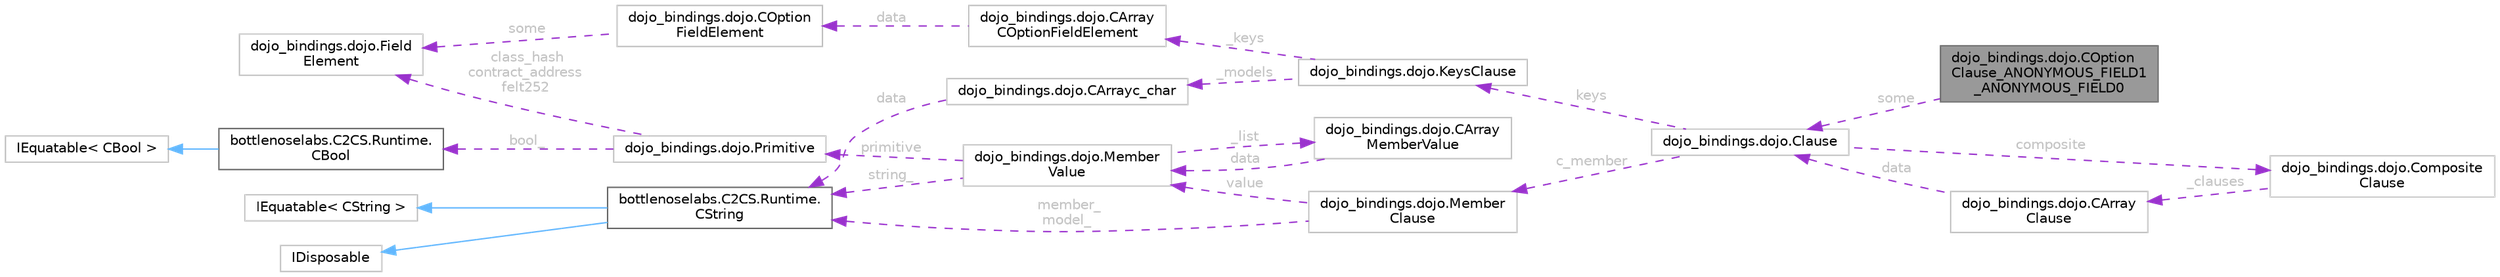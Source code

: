 digraph "dojo_bindings.dojo.COptionClause_ANONYMOUS_FIELD1_ANONYMOUS_FIELD0"
{
 // LATEX_PDF_SIZE
  bgcolor="transparent";
  edge [fontname=Helvetica,fontsize=10,labelfontname=Helvetica,labelfontsize=10];
  node [fontname=Helvetica,fontsize=10,shape=box,height=0.2,width=0.4];
  rankdir="LR";
  Node1 [id="Node000001",label="dojo_bindings.dojo.COption\lClause_ANONYMOUS_FIELD1\l_ANONYMOUS_FIELD0",height=0.2,width=0.4,color="gray40", fillcolor="grey60", style="filled", fontcolor="black",tooltip=" "];
  Node2 -> Node1 [id="edge1_Node000001_Node000002",dir="back",color="darkorchid3",style="dashed",tooltip=" ",label=" some",fontcolor="grey" ];
  Node2 [id="Node000002",label="dojo_bindings.dojo.Clause",height=0.2,width=0.4,color="grey75", fillcolor="white", style="filled",URL="$structdojo__bindings_1_1dojo_1_1_clause.html",tooltip=" "];
  Node3 -> Node2 [id="edge2_Node000002_Node000003",dir="back",color="darkorchid3",style="dashed",tooltip=" ",label=" keys",fontcolor="grey" ];
  Node3 [id="Node000003",label="dojo_bindings.dojo.KeysClause",height=0.2,width=0.4,color="grey75", fillcolor="white", style="filled",URL="$structdojo__bindings_1_1dojo_1_1_keys_clause.html",tooltip=" "];
  Node4 -> Node3 [id="edge3_Node000003_Node000004",dir="back",color="darkorchid3",style="dashed",tooltip=" ",label=" _keys",fontcolor="grey" ];
  Node4 [id="Node000004",label="dojo_bindings.dojo.CArray\lCOptionFieldElement",height=0.2,width=0.4,color="grey75", fillcolor="white", style="filled",URL="$structdojo__bindings_1_1dojo_1_1_c_array_c_option_field_element.html",tooltip=" "];
  Node5 -> Node4 [id="edge4_Node000004_Node000005",dir="back",color="darkorchid3",style="dashed",tooltip=" ",label=" data",fontcolor="grey" ];
  Node5 [id="Node000005",label="dojo_bindings.dojo.COption\lFieldElement",height=0.2,width=0.4,color="grey75", fillcolor="white", style="filled",URL="$structdojo__bindings_1_1dojo_1_1_c_option_field_element.html",tooltip=" "];
  Node6 -> Node5 [id="edge5_Node000005_Node000006",dir="back",color="darkorchid3",style="dashed",tooltip=" ",label=" some",fontcolor="grey" ];
  Node6 [id="Node000006",label="dojo_bindings.dojo.Field\lElement",height=0.2,width=0.4,color="grey75", fillcolor="white", style="filled",URL="$structdojo__bindings_1_1dojo_1_1_field_element.html",tooltip=" "];
  Node7 -> Node3 [id="edge6_Node000003_Node000007",dir="back",color="darkorchid3",style="dashed",tooltip=" ",label=" _models",fontcolor="grey" ];
  Node7 [id="Node000007",label="dojo_bindings.dojo.CArrayc_char",height=0.2,width=0.4,color="grey75", fillcolor="white", style="filled",URL="$structdojo__bindings_1_1dojo_1_1_c_arrayc__char.html",tooltip=" "];
  Node8 -> Node7 [id="edge7_Node000007_Node000008",dir="back",color="darkorchid3",style="dashed",tooltip=" ",label=" data",fontcolor="grey" ];
  Node8 [id="Node000008",label="bottlenoselabs.C2CS.Runtime.\lCString",height=0.2,width=0.4,color="gray40", fillcolor="white", style="filled",URL="$structbottlenoselabs_1_1_c2_c_s_1_1_runtime_1_1_c_string.html",tooltip="A pointer value type of bytes that represent a string; the C type char*."];
  Node9 -> Node8 [id="edge8_Node000008_Node000009",dir="back",color="steelblue1",style="solid",tooltip=" "];
  Node9 [id="Node000009",label="IEquatable\< CString \>",height=0.2,width=0.4,color="grey75", fillcolor="white", style="filled",tooltip=" "];
  Node10 -> Node8 [id="edge9_Node000008_Node000010",dir="back",color="steelblue1",style="solid",tooltip=" "];
  Node10 [id="Node000010",label="IDisposable",height=0.2,width=0.4,color="grey75", fillcolor="white", style="filled",tooltip=" "];
  Node11 -> Node2 [id="edge10_Node000002_Node000011",dir="back",color="darkorchid3",style="dashed",tooltip=" ",label=" c_member",fontcolor="grey" ];
  Node11 [id="Node000011",label="dojo_bindings.dojo.Member\lClause",height=0.2,width=0.4,color="grey75", fillcolor="white", style="filled",URL="$structdojo__bindings_1_1dojo_1_1_member_clause.html",tooltip=" "];
  Node8 -> Node11 [id="edge11_Node000011_Node000008",dir="back",color="darkorchid3",style="dashed",tooltip=" ",label=" member_\nmodel_",fontcolor="grey" ];
  Node12 -> Node11 [id="edge12_Node000011_Node000012",dir="back",color="darkorchid3",style="dashed",tooltip=" ",label=" value",fontcolor="grey" ];
  Node12 [id="Node000012",label="dojo_bindings.dojo.Member\lValue",height=0.2,width=0.4,color="grey75", fillcolor="white", style="filled",URL="$structdojo__bindings_1_1dojo_1_1_member_value.html",tooltip=" "];
  Node13 -> Node12 [id="edge13_Node000012_Node000013",dir="back",color="darkorchid3",style="dashed",tooltip=" ",label=" primitive",fontcolor="grey" ];
  Node13 [id="Node000013",label="dojo_bindings.dojo.Primitive",height=0.2,width=0.4,color="grey75", fillcolor="white", style="filled",URL="$structdojo__bindings_1_1dojo_1_1_primitive.html",tooltip=" "];
  Node14 -> Node13 [id="edge14_Node000013_Node000014",dir="back",color="darkorchid3",style="dashed",tooltip=" ",label=" bool_",fontcolor="grey" ];
  Node14 [id="Node000014",label="bottlenoselabs.C2CS.Runtime.\lCBool",height=0.2,width=0.4,color="gray40", fillcolor="white", style="filled",URL="$structbottlenoselabs_1_1_c2_c_s_1_1_runtime_1_1_c_bool.html",tooltip="A boolean value type with the same memory layout as a byte in both managed and unmanaged contexts; eq..."];
  Node15 -> Node14 [id="edge15_Node000014_Node000015",dir="back",color="steelblue1",style="solid",tooltip=" "];
  Node15 [id="Node000015",label="IEquatable\< CBool \>",height=0.2,width=0.4,color="grey75", fillcolor="white", style="filled",tooltip=" "];
  Node6 -> Node13 [id="edge16_Node000013_Node000006",dir="back",color="darkorchid3",style="dashed",tooltip=" ",label=" class_hash\ncontract_address\nfelt252",fontcolor="grey" ];
  Node8 -> Node12 [id="edge17_Node000012_Node000008",dir="back",color="darkorchid3",style="dashed",tooltip=" ",label=" string_",fontcolor="grey" ];
  Node16 -> Node12 [id="edge18_Node000012_Node000016",dir="back",color="darkorchid3",style="dashed",tooltip=" ",label=" _list",fontcolor="grey" ];
  Node16 [id="Node000016",label="dojo_bindings.dojo.CArray\lMemberValue",height=0.2,width=0.4,color="grey75", fillcolor="white", style="filled",URL="$structdojo__bindings_1_1dojo_1_1_c_array_member_value.html",tooltip=" "];
  Node12 -> Node16 [id="edge19_Node000016_Node000012",dir="back",color="darkorchid3",style="dashed",tooltip=" ",label=" data",fontcolor="grey" ];
  Node17 -> Node2 [id="edge20_Node000002_Node000017",dir="back",color="darkorchid3",style="dashed",tooltip=" ",label=" composite",fontcolor="grey" ];
  Node17 [id="Node000017",label="dojo_bindings.dojo.Composite\lClause",height=0.2,width=0.4,color="grey75", fillcolor="white", style="filled",URL="$structdojo__bindings_1_1dojo_1_1_composite_clause.html",tooltip=" "];
  Node18 -> Node17 [id="edge21_Node000017_Node000018",dir="back",color="darkorchid3",style="dashed",tooltip=" ",label=" _clauses",fontcolor="grey" ];
  Node18 [id="Node000018",label="dojo_bindings.dojo.CArray\lClause",height=0.2,width=0.4,color="grey75", fillcolor="white", style="filled",URL="$structdojo__bindings_1_1dojo_1_1_c_array_clause.html",tooltip=" "];
  Node2 -> Node18 [id="edge22_Node000018_Node000002",dir="back",color="darkorchid3",style="dashed",tooltip=" ",label=" data",fontcolor="grey" ];
}
